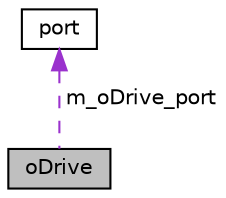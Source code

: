 digraph "oDrive"
{
 // LATEX_PDF_SIZE
  edge [fontname="Helvetica",fontsize="10",labelfontname="Helvetica",labelfontsize="10"];
  node [fontname="Helvetica",fontsize="10",shape=record];
  Node1 [label="oDrive",height=0.2,width=0.4,color="black", fillcolor="grey75", style="filled", fontcolor="black",tooltip="The oDrive class."];
  Node2 -> Node1 [dir="back",color="darkorchid3",fontsize="10",style="dashed",label=" m_oDrive_port" ,fontname="Helvetica"];
  Node2 [label="port",height=0.2,width=0.4,color="black", fillcolor="white", style="filled",URL="$classport.html",tooltip=" "];
}
